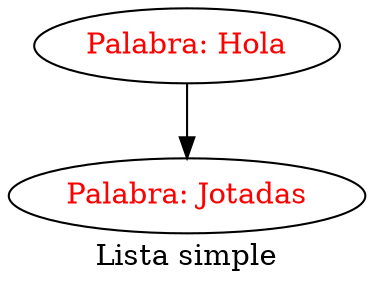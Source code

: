 digraph ListaS{
label= "Lista simple"
	node [fontcolor="red", height=0.5, color="black"]
	edge [color="black", dir=fordware]
nodoHola[label="Palabra: Hola"];
nodoHola->nodoJotadas;
nodoJotadas[label="Palabra: Jotadas"];

}